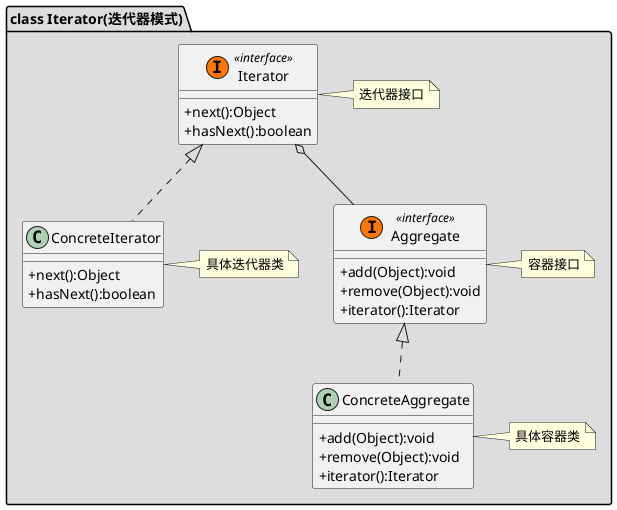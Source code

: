 @startuml
skinparam classAttributeIconSize 0

package "class Iterator(迭代器模式)" #DDDDDD {
    class Iterator<< (I,#FF7700) interface>>{
    +next():Object
    +hasNext():boolean
    }
    note right: 迭代器接口

    class ConcreteIterator{
    +next():Object
    +hasNext():boolean
    }
    note right: 具体迭代器类

    class Aggregate<< (I,#FF7700) interface>>{
    +add(Object):void
    +remove(Object):void
    +iterator():Iterator
    }
    note right: 容器接口

    class ConcreteAggregate{
    +add(Object):void
    +remove(Object):void
    +iterator():Iterator
    }
    note right: 具体容器类

    Iterator <|.. ConcreteIterator
    Iterator o-- Aggregate
    Aggregate <|.. ConcreteAggregate
}
@enduml
